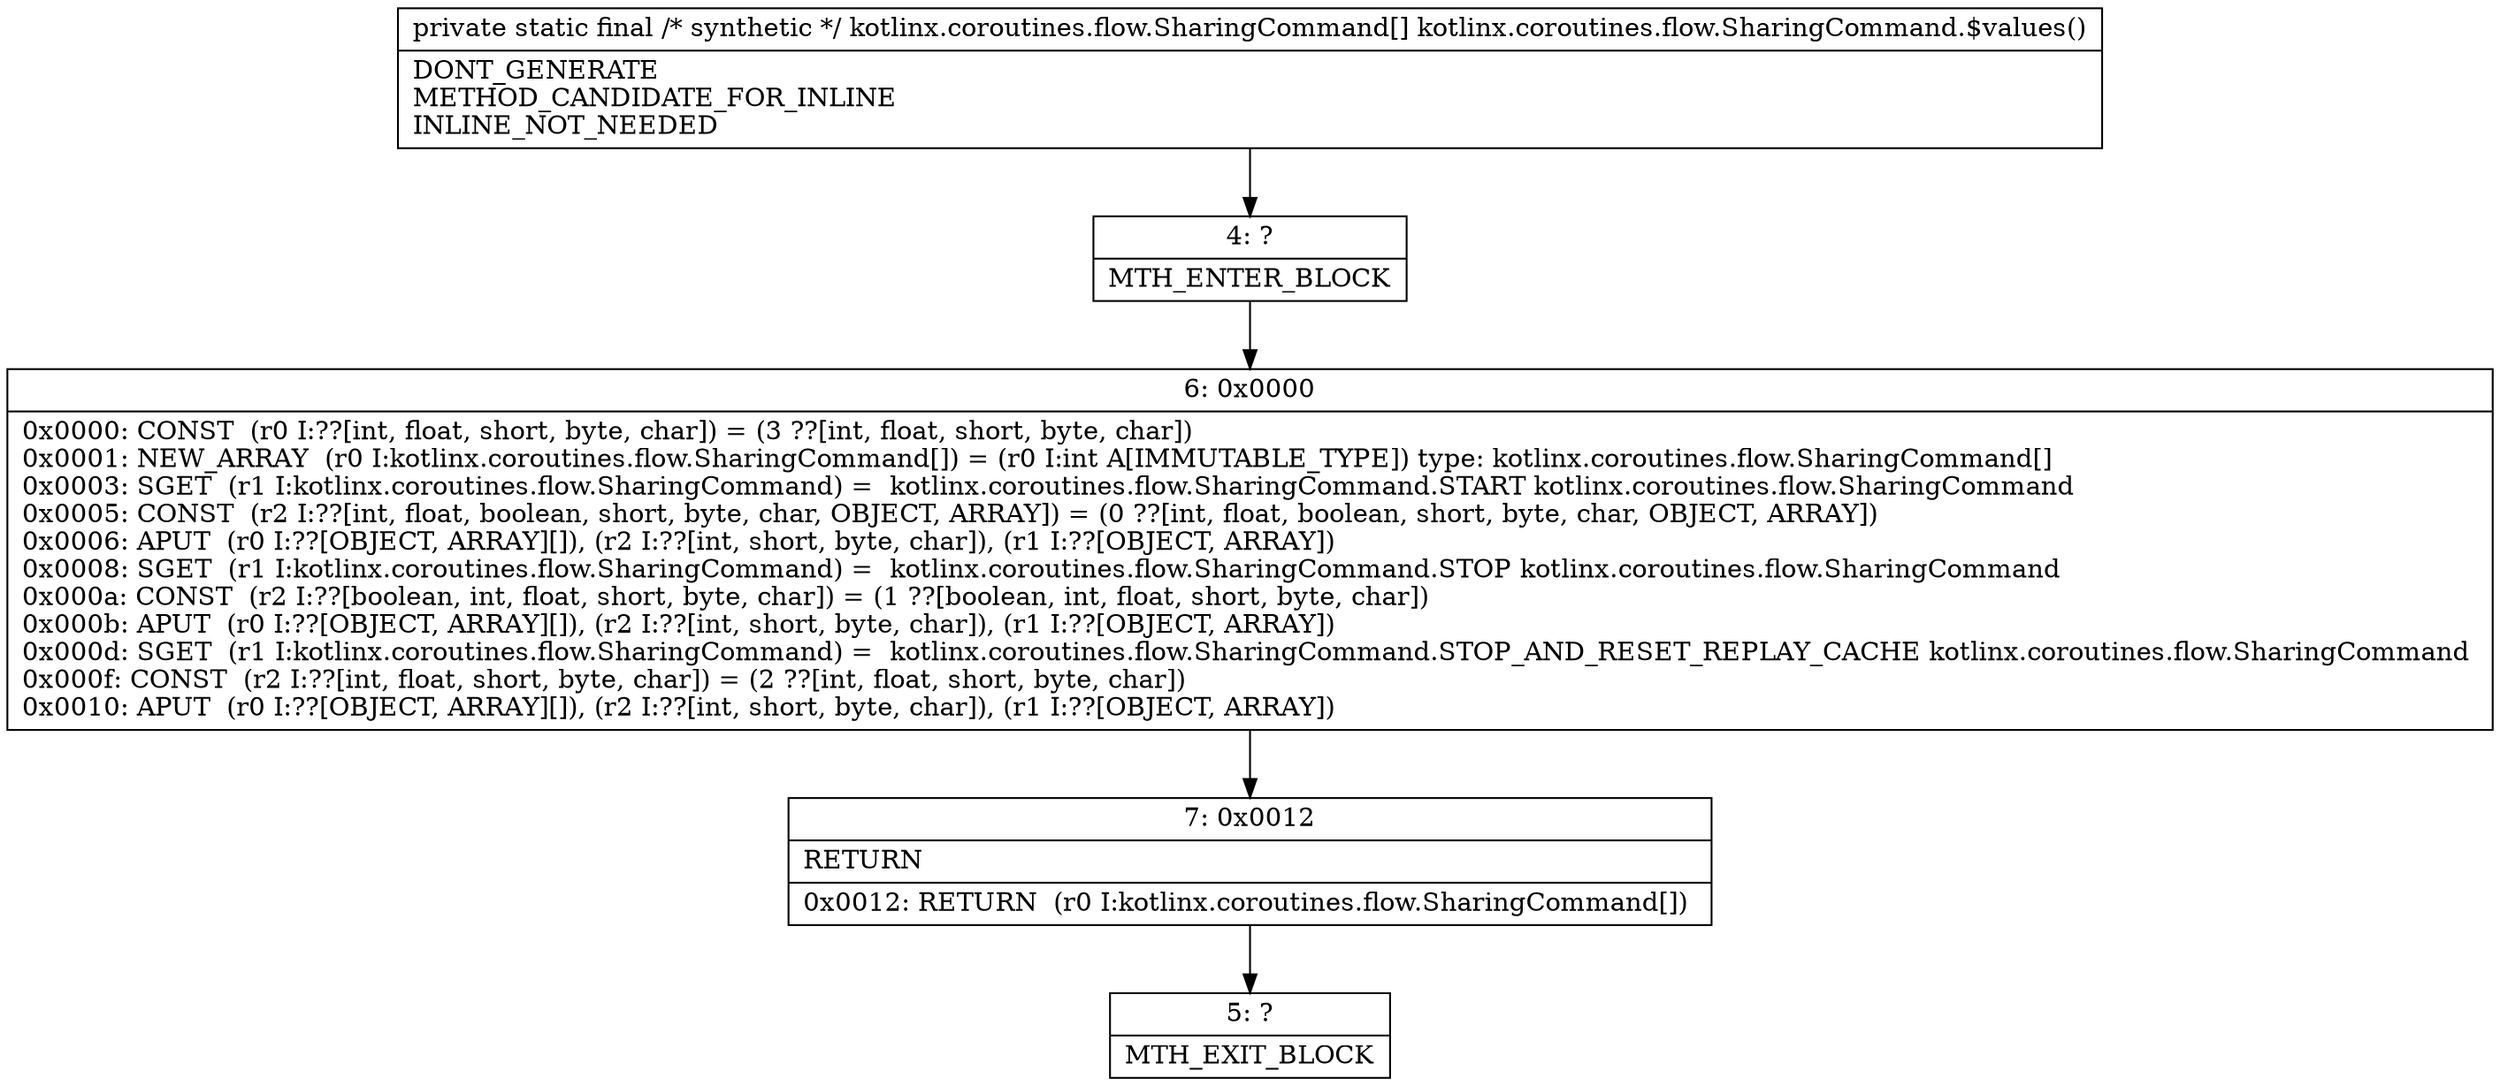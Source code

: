 digraph "CFG forkotlinx.coroutines.flow.SharingCommand.$values()[Lkotlinx\/coroutines\/flow\/SharingCommand;" {
Node_4 [shape=record,label="{4\:\ ?|MTH_ENTER_BLOCK\l}"];
Node_6 [shape=record,label="{6\:\ 0x0000|0x0000: CONST  (r0 I:??[int, float, short, byte, char]) = (3 ??[int, float, short, byte, char]) \l0x0001: NEW_ARRAY  (r0 I:kotlinx.coroutines.flow.SharingCommand[]) = (r0 I:int A[IMMUTABLE_TYPE]) type: kotlinx.coroutines.flow.SharingCommand[] \l0x0003: SGET  (r1 I:kotlinx.coroutines.flow.SharingCommand) =  kotlinx.coroutines.flow.SharingCommand.START kotlinx.coroutines.flow.SharingCommand \l0x0005: CONST  (r2 I:??[int, float, boolean, short, byte, char, OBJECT, ARRAY]) = (0 ??[int, float, boolean, short, byte, char, OBJECT, ARRAY]) \l0x0006: APUT  (r0 I:??[OBJECT, ARRAY][]), (r2 I:??[int, short, byte, char]), (r1 I:??[OBJECT, ARRAY]) \l0x0008: SGET  (r1 I:kotlinx.coroutines.flow.SharingCommand) =  kotlinx.coroutines.flow.SharingCommand.STOP kotlinx.coroutines.flow.SharingCommand \l0x000a: CONST  (r2 I:??[boolean, int, float, short, byte, char]) = (1 ??[boolean, int, float, short, byte, char]) \l0x000b: APUT  (r0 I:??[OBJECT, ARRAY][]), (r2 I:??[int, short, byte, char]), (r1 I:??[OBJECT, ARRAY]) \l0x000d: SGET  (r1 I:kotlinx.coroutines.flow.SharingCommand) =  kotlinx.coroutines.flow.SharingCommand.STOP_AND_RESET_REPLAY_CACHE kotlinx.coroutines.flow.SharingCommand \l0x000f: CONST  (r2 I:??[int, float, short, byte, char]) = (2 ??[int, float, short, byte, char]) \l0x0010: APUT  (r0 I:??[OBJECT, ARRAY][]), (r2 I:??[int, short, byte, char]), (r1 I:??[OBJECT, ARRAY]) \l}"];
Node_7 [shape=record,label="{7\:\ 0x0012|RETURN\l|0x0012: RETURN  (r0 I:kotlinx.coroutines.flow.SharingCommand[]) \l}"];
Node_5 [shape=record,label="{5\:\ ?|MTH_EXIT_BLOCK\l}"];
MethodNode[shape=record,label="{private static final \/* synthetic *\/ kotlinx.coroutines.flow.SharingCommand[] kotlinx.coroutines.flow.SharingCommand.$values()  | DONT_GENERATE\lMETHOD_CANDIDATE_FOR_INLINE\lINLINE_NOT_NEEDED\l}"];
MethodNode -> Node_4;Node_4 -> Node_6;
Node_6 -> Node_7;
Node_7 -> Node_5;
}

